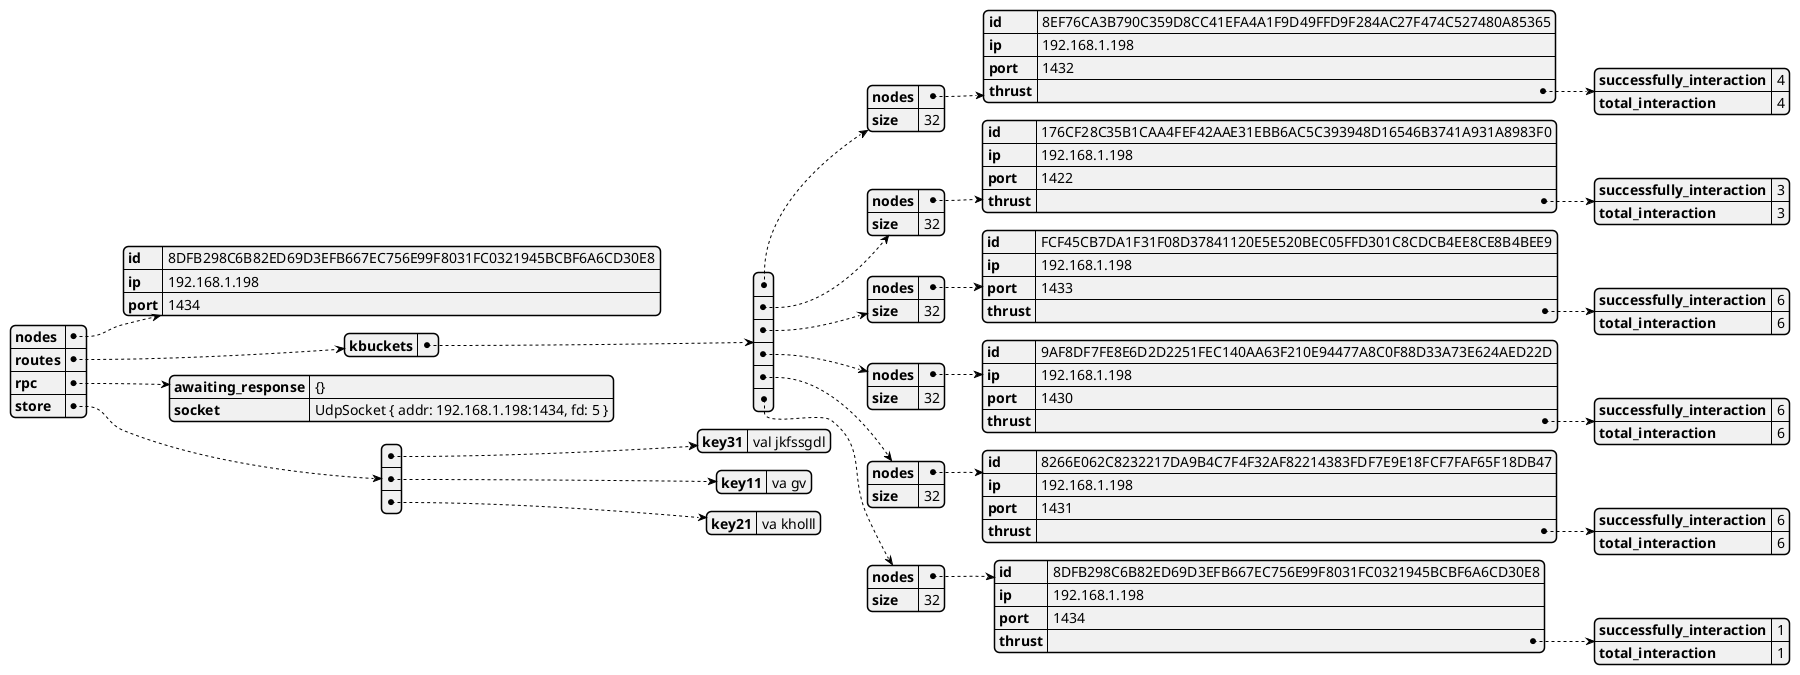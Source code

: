 @startjson
{"nodes":{"id":"8DFB298C6B82ED69D3EFB667EC756E99F8031FC0321945BCBF6A6CD30E8","ip":"192.168.1.198","port":1434},"routes":{"kbuckets":[{"nodes":{"id":"8EF76CA3B790C359D8CC41EFA4A1F9D49FFD9F284AC27F474C527480A85365","ip":"192.168.1.198","port":1432,"thrust":{"successfully_interaction":4,"total_interaction":4}},"size":32},{"nodes":{"id":"176CF28C35B1CAA4FEF42AAE31EBB6AC5C393948D16546B3741A931A8983F0","ip":"192.168.1.198","port":1422,"thrust":{"successfully_interaction":3,"total_interaction":3}},"size":32},{"nodes":{"id":"FCF45CB7DA1F31F08D37841120E5E520BEC05FFD301C8CDCB4EE8CE8B4BEE9","ip":"192.168.1.198","port":1433,"thrust":{"successfully_interaction":6,"total_interaction":6}},"size":32},{"nodes":{"id":"9AF8DF7FE8E6D2D2251FEC140AA63F210E94477A8C0F88D33A73E624AED22D","ip":"192.168.1.198","port":1430,"thrust":{"successfully_interaction":6,"total_interaction":6}},"size":32},{"nodes":{"id":"8266E062C8232217DA9B4C7F4F32AF82214383FDF7E9E18FCF7FAF65F18DB47","ip":"192.168.1.198","port":1431,"thrust":{"successfully_interaction":6,"total_interaction":6}},"size":32},{"nodes":{"id":"8DFB298C6B82ED69D3EFB667EC756E99F8031FC0321945BCBF6A6CD30E8","ip":"192.168.1.198","port":1434,"thrust":{"successfully_interaction":1,"total_interaction":1}},"size":32}]},"rpc":{"awaiting_response":"{}","socket":"UdpSocket { addr: 192.168.1.198:1434, fd: 5 }"},"store":[{"key31":"val jkfssgdl"},{"key11":"va gv"},{"key21":"va kholll"}]}
@endjson